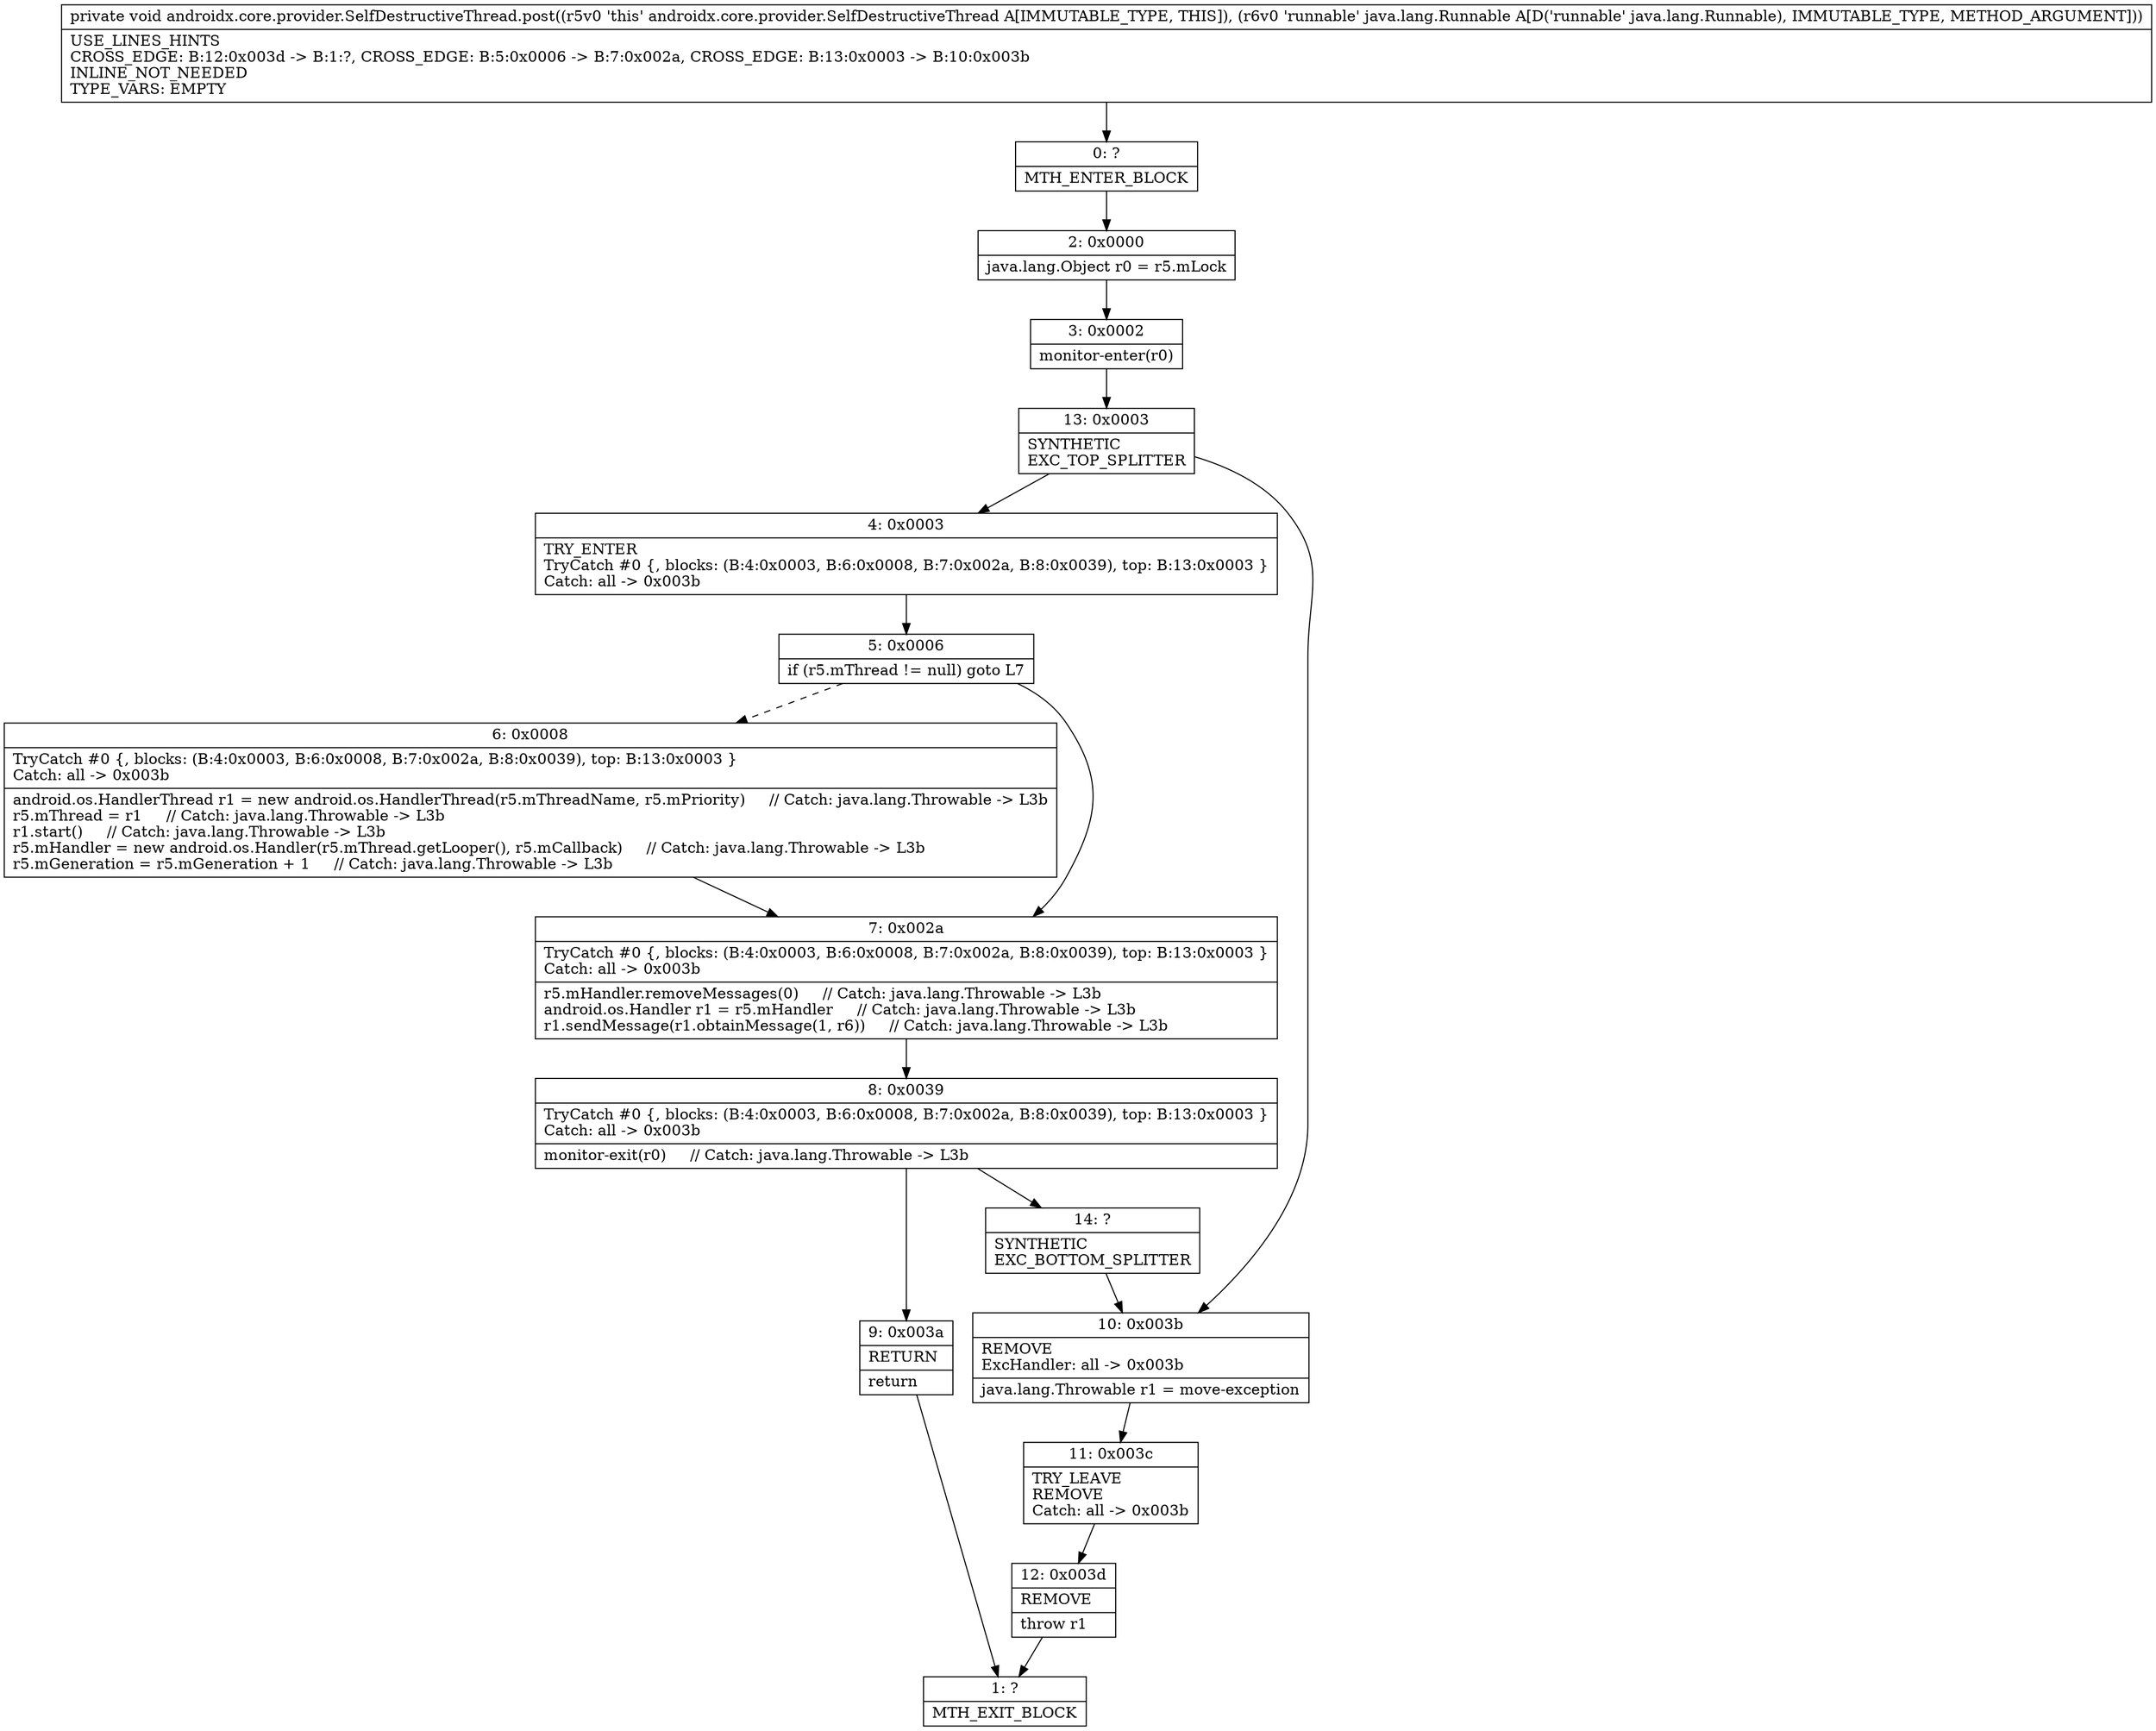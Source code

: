 digraph "CFG forandroidx.core.provider.SelfDestructiveThread.post(Ljava\/lang\/Runnable;)V" {
Node_0 [shape=record,label="{0\:\ ?|MTH_ENTER_BLOCK\l}"];
Node_2 [shape=record,label="{2\:\ 0x0000|java.lang.Object r0 = r5.mLock\l}"];
Node_3 [shape=record,label="{3\:\ 0x0002|monitor\-enter(r0)\l}"];
Node_13 [shape=record,label="{13\:\ 0x0003|SYNTHETIC\lEXC_TOP_SPLITTER\l}"];
Node_4 [shape=record,label="{4\:\ 0x0003|TRY_ENTER\lTryCatch #0 \{, blocks: (B:4:0x0003, B:6:0x0008, B:7:0x002a, B:8:0x0039), top: B:13:0x0003 \}\lCatch: all \-\> 0x003b\l}"];
Node_5 [shape=record,label="{5\:\ 0x0006|if (r5.mThread != null) goto L7\l}"];
Node_6 [shape=record,label="{6\:\ 0x0008|TryCatch #0 \{, blocks: (B:4:0x0003, B:6:0x0008, B:7:0x002a, B:8:0x0039), top: B:13:0x0003 \}\lCatch: all \-\> 0x003b\l|android.os.HandlerThread r1 = new android.os.HandlerThread(r5.mThreadName, r5.mPriority)     \/\/ Catch: java.lang.Throwable \-\> L3b\lr5.mThread = r1     \/\/ Catch: java.lang.Throwable \-\> L3b\lr1.start()     \/\/ Catch: java.lang.Throwable \-\> L3b\lr5.mHandler = new android.os.Handler(r5.mThread.getLooper(), r5.mCallback)     \/\/ Catch: java.lang.Throwable \-\> L3b\lr5.mGeneration = r5.mGeneration + 1     \/\/ Catch: java.lang.Throwable \-\> L3b\l}"];
Node_7 [shape=record,label="{7\:\ 0x002a|TryCatch #0 \{, blocks: (B:4:0x0003, B:6:0x0008, B:7:0x002a, B:8:0x0039), top: B:13:0x0003 \}\lCatch: all \-\> 0x003b\l|r5.mHandler.removeMessages(0)     \/\/ Catch: java.lang.Throwable \-\> L3b\landroid.os.Handler r1 = r5.mHandler     \/\/ Catch: java.lang.Throwable \-\> L3b\lr1.sendMessage(r1.obtainMessage(1, r6))     \/\/ Catch: java.lang.Throwable \-\> L3b\l}"];
Node_8 [shape=record,label="{8\:\ 0x0039|TryCatch #0 \{, blocks: (B:4:0x0003, B:6:0x0008, B:7:0x002a, B:8:0x0039), top: B:13:0x0003 \}\lCatch: all \-\> 0x003b\l|monitor\-exit(r0)     \/\/ Catch: java.lang.Throwable \-\> L3b\l}"];
Node_9 [shape=record,label="{9\:\ 0x003a|RETURN\l|return\l}"];
Node_1 [shape=record,label="{1\:\ ?|MTH_EXIT_BLOCK\l}"];
Node_14 [shape=record,label="{14\:\ ?|SYNTHETIC\lEXC_BOTTOM_SPLITTER\l}"];
Node_10 [shape=record,label="{10\:\ 0x003b|REMOVE\lExcHandler: all \-\> 0x003b\l|java.lang.Throwable r1 = move\-exception\l}"];
Node_11 [shape=record,label="{11\:\ 0x003c|TRY_LEAVE\lREMOVE\lCatch: all \-\> 0x003b\l}"];
Node_12 [shape=record,label="{12\:\ 0x003d|REMOVE\l|throw r1\l}"];
MethodNode[shape=record,label="{private void androidx.core.provider.SelfDestructiveThread.post((r5v0 'this' androidx.core.provider.SelfDestructiveThread A[IMMUTABLE_TYPE, THIS]), (r6v0 'runnable' java.lang.Runnable A[D('runnable' java.lang.Runnable), IMMUTABLE_TYPE, METHOD_ARGUMENT]))  | USE_LINES_HINTS\lCROSS_EDGE: B:12:0x003d \-\> B:1:?, CROSS_EDGE: B:5:0x0006 \-\> B:7:0x002a, CROSS_EDGE: B:13:0x0003 \-\> B:10:0x003b\lINLINE_NOT_NEEDED\lTYPE_VARS: EMPTY\l}"];
MethodNode -> Node_0;Node_0 -> Node_2;
Node_2 -> Node_3;
Node_3 -> Node_13;
Node_13 -> Node_4;
Node_13 -> Node_10;
Node_4 -> Node_5;
Node_5 -> Node_6[style=dashed];
Node_5 -> Node_7;
Node_6 -> Node_7;
Node_7 -> Node_8;
Node_8 -> Node_9;
Node_8 -> Node_14;
Node_9 -> Node_1;
Node_14 -> Node_10;
Node_10 -> Node_11;
Node_11 -> Node_12;
Node_12 -> Node_1;
}

